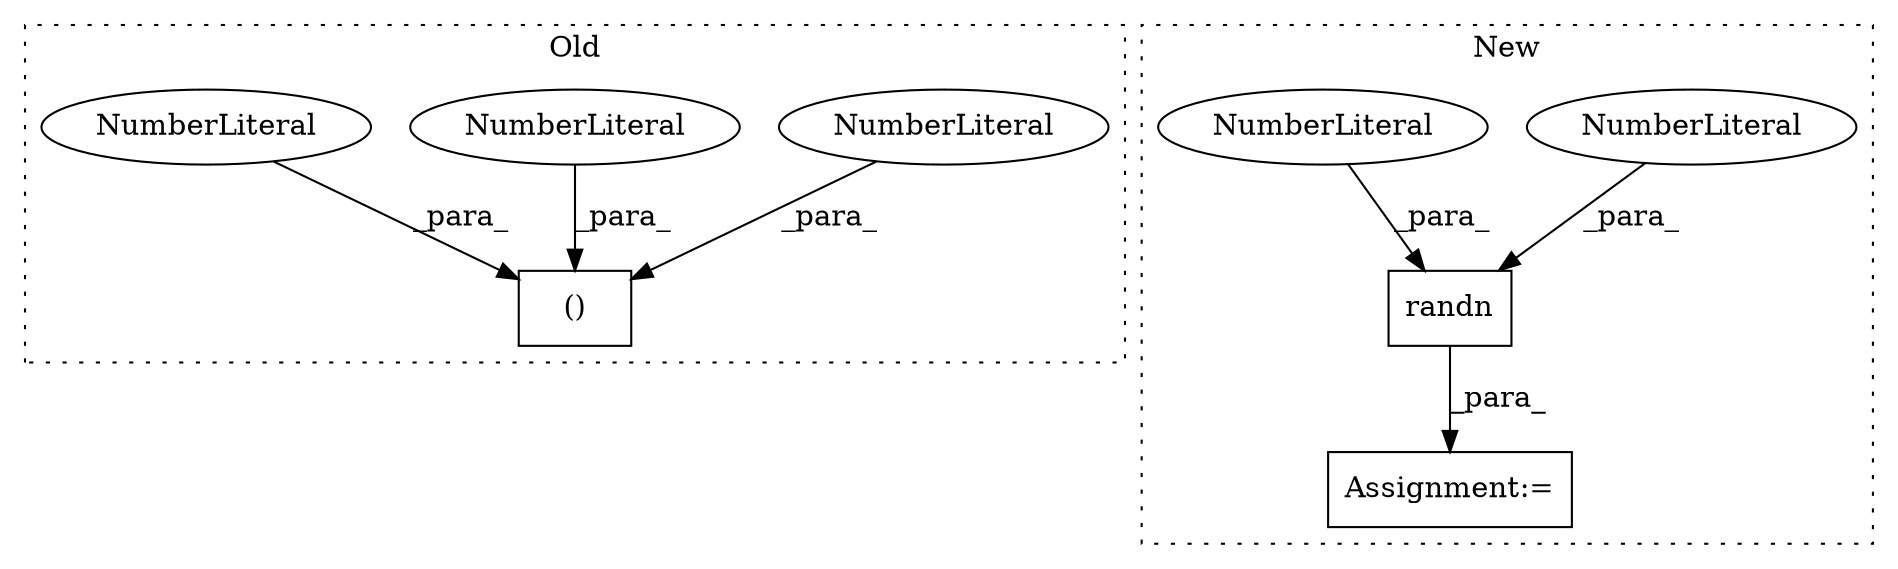 digraph G {
subgraph cluster0 {
1 [label="()" a="106" s="4367" l="31" shape="box"];
6 [label="NumberLiteral" a="34" s="4381" l="3" shape="ellipse"];
7 [label="NumberLiteral" a="34" s="4367" l="1" shape="ellipse"];
8 [label="NumberLiteral" a="34" s="4397" l="1" shape="ellipse"];
label = "Old";
style="dotted";
}
subgraph cluster1 {
2 [label="randn" a="32" s="10289,10302" l="6,1" shape="box"];
3 [label="Assignment:=" a="7" s="10275" l="1" shape="box"];
4 [label="NumberLiteral" a="34" s="10299" l="1" shape="ellipse"];
5 [label="NumberLiteral" a="34" s="10295" l="1" shape="ellipse"];
label = "New";
style="dotted";
}
2 -> 3 [label="_para_"];
4 -> 2 [label="_para_"];
5 -> 2 [label="_para_"];
6 -> 1 [label="_para_"];
7 -> 1 [label="_para_"];
8 -> 1 [label="_para_"];
}